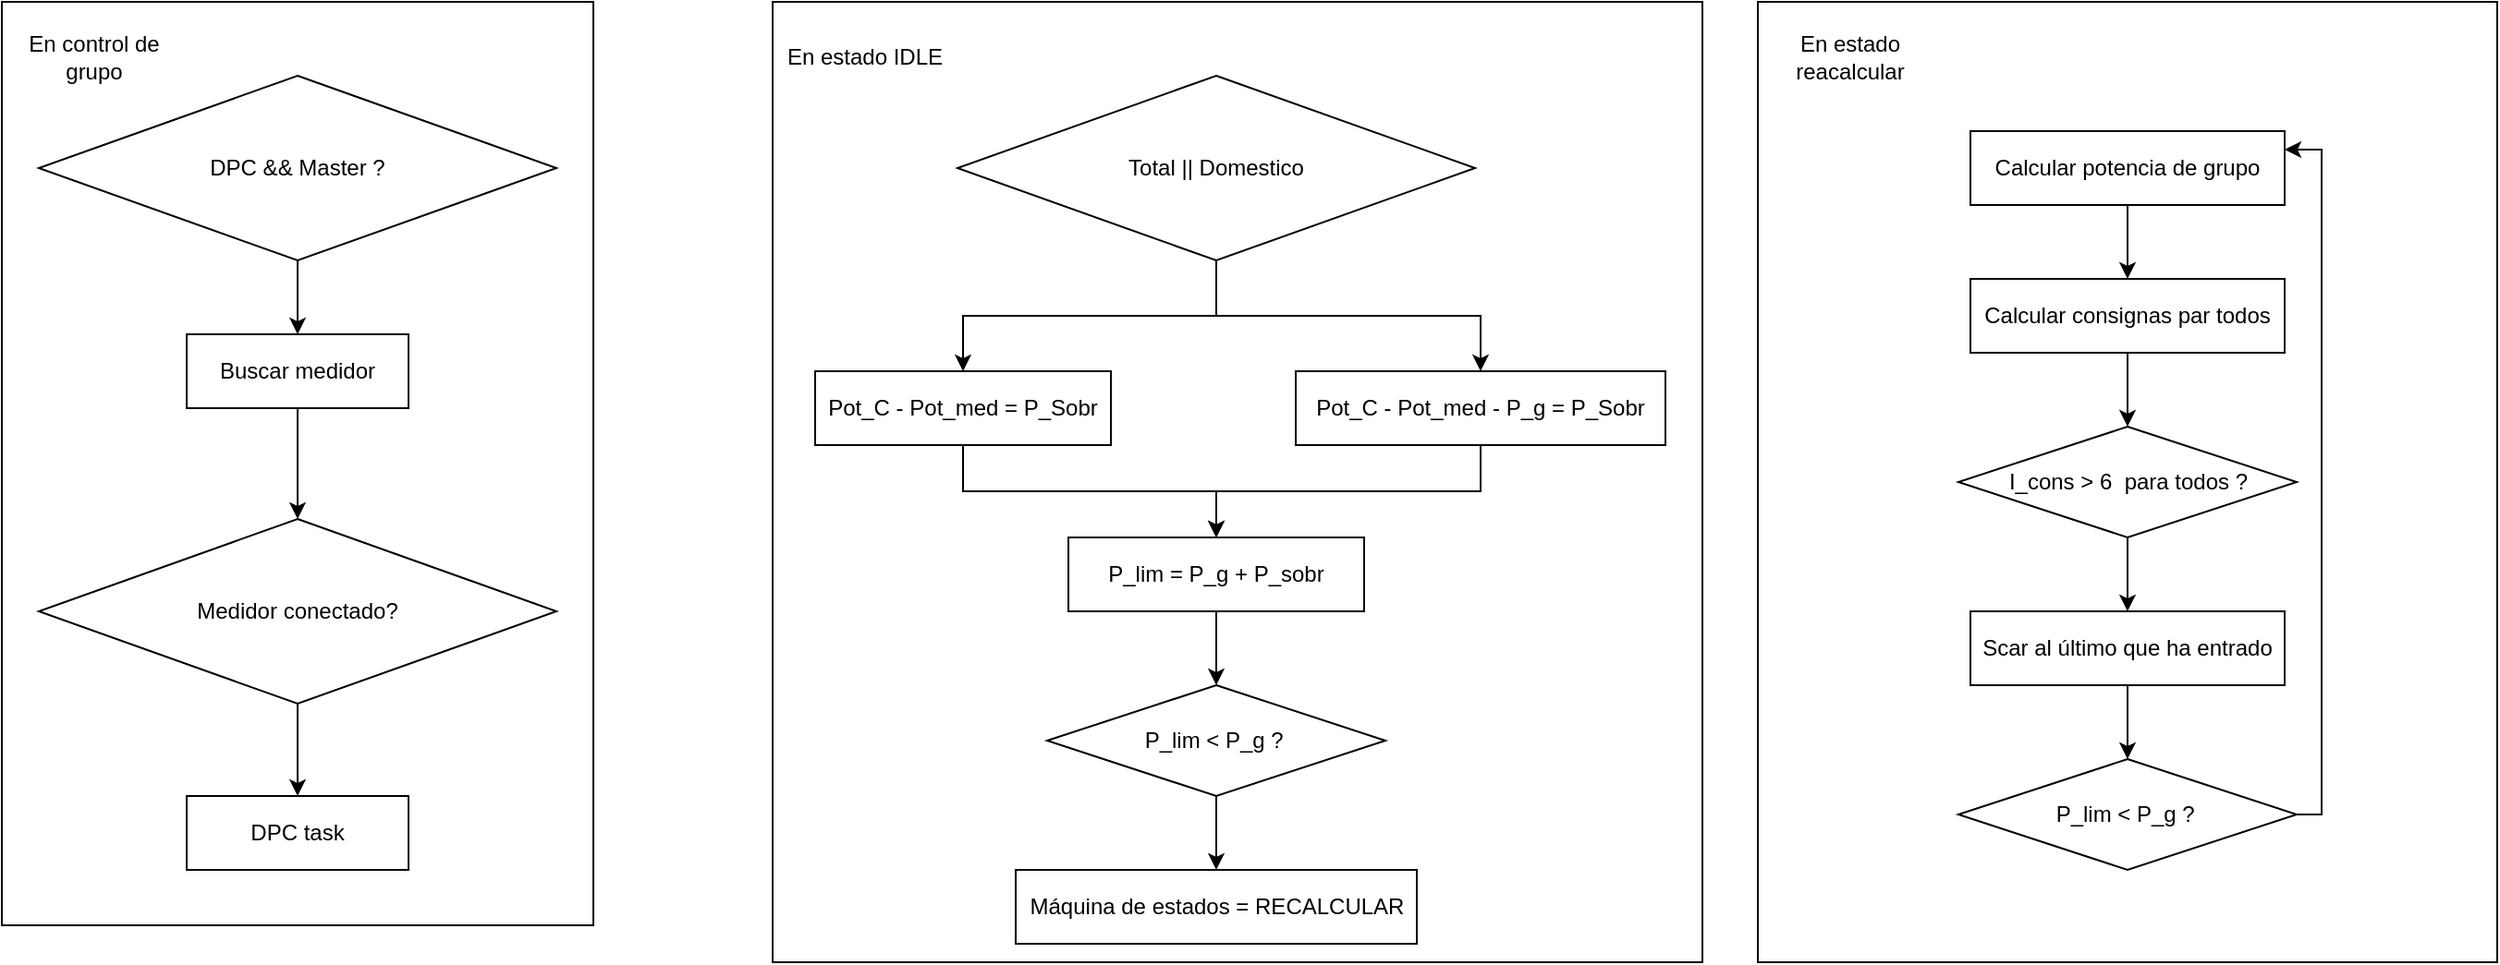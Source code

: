 <mxfile>
    <diagram id="Rc448nQBPxsTiiF2uIhX" name="Page-1">
        <mxGraphModel dx="1686" dy="1119" grid="1" gridSize="10" guides="1" tooltips="1" connect="1" arrows="1" fold="1" page="1" pageScale="1" pageWidth="827" pageHeight="1169" math="0" shadow="0">
            <root>
                <mxCell id="0"/>
                <mxCell id="1" parent="0"/>
                <mxCell id="29" value="" style="rounded=0;whiteSpace=wrap;html=1;fillColor=none;" vertex="1" parent="1">
                    <mxGeometry x="980" y="50" width="400" height="520" as="geometry"/>
                </mxCell>
                <mxCell id="12" value="" style="rounded=0;whiteSpace=wrap;html=1;fillColor=none;" vertex="1" parent="1">
                    <mxGeometry x="30" y="50" width="320" height="500" as="geometry"/>
                </mxCell>
                <mxCell id="5" value="" style="edgeStyle=orthogonalEdgeStyle;rounded=0;orthogonalLoop=1;jettySize=auto;html=1;" edge="1" parent="1" source="3" target="4">
                    <mxGeometry relative="1" as="geometry"/>
                </mxCell>
                <mxCell id="3" value="DPC &amp;amp;&amp;amp; Master ?" style="rhombus;whiteSpace=wrap;html=1;" vertex="1" parent="1">
                    <mxGeometry x="50" y="90" width="280" height="100" as="geometry"/>
                </mxCell>
                <mxCell id="7" value="" style="edgeStyle=orthogonalEdgeStyle;rounded=0;orthogonalLoop=1;jettySize=auto;html=1;" edge="1" parent="1" source="4" target="6">
                    <mxGeometry relative="1" as="geometry"/>
                </mxCell>
                <mxCell id="4" value="Buscar medidor" style="rounded=0;whiteSpace=wrap;html=1;" vertex="1" parent="1">
                    <mxGeometry x="130" y="230" width="120" height="40" as="geometry"/>
                </mxCell>
                <mxCell id="9" value="" style="edgeStyle=orthogonalEdgeStyle;rounded=0;orthogonalLoop=1;jettySize=auto;html=1;" edge="1" parent="1" source="6" target="8">
                    <mxGeometry relative="1" as="geometry"/>
                </mxCell>
                <mxCell id="6" value="Medidor conectado?" style="rhombus;whiteSpace=wrap;html=1;" vertex="1" parent="1">
                    <mxGeometry x="50" y="330" width="280" height="100" as="geometry"/>
                </mxCell>
                <mxCell id="8" value="DPC task" style="rounded=0;whiteSpace=wrap;html=1;" vertex="1" parent="1">
                    <mxGeometry x="130" y="480" width="120" height="40" as="geometry"/>
                </mxCell>
                <mxCell id="15" style="edgeStyle=orthogonalEdgeStyle;rounded=0;orthogonalLoop=1;jettySize=auto;html=1;" edge="1" parent="1" source="13" target="14">
                    <mxGeometry relative="1" as="geometry"/>
                </mxCell>
                <mxCell id="19" style="edgeStyle=orthogonalEdgeStyle;rounded=0;orthogonalLoop=1;jettySize=auto;html=1;" edge="1" parent="1" source="13" target="18">
                    <mxGeometry relative="1" as="geometry"/>
                </mxCell>
                <mxCell id="13" value="Total || Domestico" style="rhombus;whiteSpace=wrap;html=1;" vertex="1" parent="1">
                    <mxGeometry x="547" y="90" width="280" height="100" as="geometry"/>
                </mxCell>
                <mxCell id="21" style="edgeStyle=orthogonalEdgeStyle;rounded=0;orthogonalLoop=1;jettySize=auto;html=1;" edge="1" parent="1" source="14" target="20">
                    <mxGeometry relative="1" as="geometry"/>
                </mxCell>
                <mxCell id="14" value="Pot_C - Pot_med = P_Sobr" style="rounded=0;whiteSpace=wrap;html=1;" vertex="1" parent="1">
                    <mxGeometry x="470" y="250" width="160" height="40" as="geometry"/>
                </mxCell>
                <mxCell id="22" style="edgeStyle=orthogonalEdgeStyle;rounded=0;orthogonalLoop=1;jettySize=auto;html=1;entryX=0.5;entryY=0;entryDx=0;entryDy=0;" edge="1" parent="1" source="18" target="20">
                    <mxGeometry relative="1" as="geometry"/>
                </mxCell>
                <mxCell id="18" value="Pot_C - Pot_med - P_g = P_Sobr" style="rounded=0;whiteSpace=wrap;html=1;" vertex="1" parent="1">
                    <mxGeometry x="730" y="250" width="200" height="40" as="geometry"/>
                </mxCell>
                <mxCell id="24" value="" style="edgeStyle=orthogonalEdgeStyle;rounded=0;orthogonalLoop=1;jettySize=auto;html=1;" edge="1" parent="1" source="20" target="23">
                    <mxGeometry relative="1" as="geometry"/>
                </mxCell>
                <mxCell id="20" value="P_lim = P_g + P_sobr" style="rounded=0;whiteSpace=wrap;html=1;" vertex="1" parent="1">
                    <mxGeometry x="607" y="340" width="160" height="40" as="geometry"/>
                </mxCell>
                <mxCell id="26" value="" style="edgeStyle=orthogonalEdgeStyle;rounded=0;orthogonalLoop=1;jettySize=auto;html=1;" edge="1" parent="1" source="23" target="25">
                    <mxGeometry relative="1" as="geometry"/>
                </mxCell>
                <mxCell id="23" value="P_lim &amp;lt; P_g ?&amp;nbsp;" style="rhombus;whiteSpace=wrap;html=1;" vertex="1" parent="1">
                    <mxGeometry x="595.5" y="420" width="183" height="60" as="geometry"/>
                </mxCell>
                <mxCell id="25" value="Máquina de estados = RECALCULAR" style="rounded=0;whiteSpace=wrap;html=1;" vertex="1" parent="1">
                    <mxGeometry x="578.5" y="520" width="217" height="40" as="geometry"/>
                </mxCell>
                <mxCell id="34" value="" style="edgeStyle=orthogonalEdgeStyle;rounded=0;orthogonalLoop=1;jettySize=auto;html=1;" edge="1" parent="1" source="27" target="33">
                    <mxGeometry relative="1" as="geometry"/>
                </mxCell>
                <mxCell id="27" value="I_cons &amp;gt; 6&amp;nbsp; para todos ?" style="rhombus;whiteSpace=wrap;html=1;" vertex="1" parent="1">
                    <mxGeometry x="1088.5" y="280" width="183" height="60" as="geometry"/>
                </mxCell>
                <mxCell id="28" value="" style="rounded=0;whiteSpace=wrap;html=1;fillColor=none;" vertex="1" parent="1">
                    <mxGeometry x="447" y="50" width="503" height="520" as="geometry"/>
                </mxCell>
                <mxCell id="30" value="En control de grupo" style="text;html=1;strokeColor=none;fillColor=none;align=center;verticalAlign=middle;whiteSpace=wrap;rounded=0;" vertex="1" parent="1">
                    <mxGeometry x="30" y="50" width="100" height="60" as="geometry"/>
                </mxCell>
                <mxCell id="31" value="En estado IDLE" style="text;html=1;strokeColor=none;fillColor=none;align=center;verticalAlign=middle;whiteSpace=wrap;rounded=0;" vertex="1" parent="1">
                    <mxGeometry x="447" y="50" width="100" height="60" as="geometry"/>
                </mxCell>
                <mxCell id="32" value="En estado reacalcular" style="text;html=1;strokeColor=none;fillColor=none;align=center;verticalAlign=middle;whiteSpace=wrap;rounded=0;" vertex="1" parent="1">
                    <mxGeometry x="980" y="50" width="100" height="60" as="geometry"/>
                </mxCell>
                <mxCell id="36" value="" style="edgeStyle=orthogonalEdgeStyle;rounded=0;orthogonalLoop=1;jettySize=auto;html=1;" edge="1" parent="1" source="33" target="35">
                    <mxGeometry relative="1" as="geometry"/>
                </mxCell>
                <mxCell id="33" value="Scar al último que ha entrado" style="rounded=0;whiteSpace=wrap;html=1;" vertex="1" parent="1">
                    <mxGeometry x="1095" y="380" width="170" height="40" as="geometry"/>
                </mxCell>
                <mxCell id="42" style="edgeStyle=orthogonalEdgeStyle;rounded=0;orthogonalLoop=1;jettySize=auto;html=1;entryX=1;entryY=0.25;entryDx=0;entryDy=0;" edge="1" parent="1" source="35" target="39">
                    <mxGeometry relative="1" as="geometry">
                        <Array as="points">
                            <mxPoint x="1285" y="490"/>
                            <mxPoint x="1285" y="130"/>
                        </Array>
                    </mxGeometry>
                </mxCell>
                <mxCell id="35" value="P_lim &amp;lt; P_g ?&amp;nbsp;" style="rhombus;whiteSpace=wrap;html=1;" vertex="1" parent="1">
                    <mxGeometry x="1088.5" y="460" width="183" height="60" as="geometry"/>
                </mxCell>
                <mxCell id="38" value="" style="edgeStyle=orthogonalEdgeStyle;rounded=0;orthogonalLoop=1;jettySize=auto;html=1;" edge="1" parent="1" source="37" target="27">
                    <mxGeometry relative="1" as="geometry"/>
                </mxCell>
                <mxCell id="37" value="Calcular consignas par todos" style="rounded=0;whiteSpace=wrap;html=1;" vertex="1" parent="1">
                    <mxGeometry x="1095" y="200" width="170" height="40" as="geometry"/>
                </mxCell>
                <mxCell id="40" value="" style="edgeStyle=orthogonalEdgeStyle;rounded=0;orthogonalLoop=1;jettySize=auto;html=1;" edge="1" parent="1" source="39" target="37">
                    <mxGeometry relative="1" as="geometry"/>
                </mxCell>
                <mxCell id="39" value="Calcular potencia de grupo" style="rounded=0;whiteSpace=wrap;html=1;" vertex="1" parent="1">
                    <mxGeometry x="1095" y="120" width="170" height="40" as="geometry"/>
                </mxCell>
            </root>
        </mxGraphModel>
    </diagram>
</mxfile>
